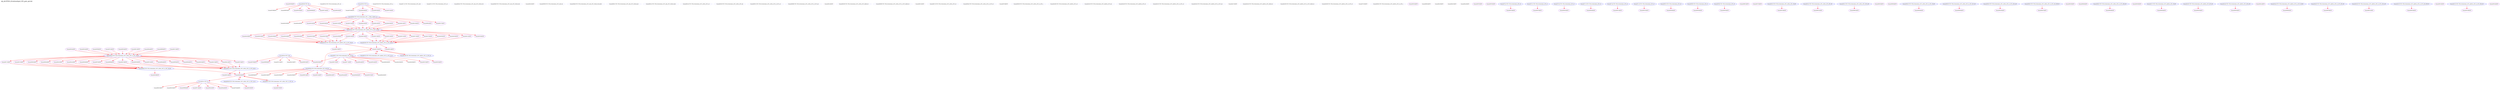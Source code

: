 digraph v3graph {
	graph	[label="obj_dir/VFSM_4ContinueInput_053_gate_opt.dot",
		 labelloc=t, labeljust=l,
		 //size="7.5,10",
		 rankdir=TB];
	n0	[fontsize=8 label="0xaaaaab965680@TOP", color=purple];
	n1	[fontsize=8 label="0xaaaaab87b8f0@TOP", color=purple, style=dotted];
	n2	[fontsize=8 label="0xaaaaab880460 TOP->clk", color=blue];
	n3	[fontsize=8 label="0xaaaaab8812e0 TOP->FSM_4ContinueInput__DOT__clk", color=blue, style=dotted];
	n4	[fontsize=8 label="0xaaaaab87ba80@TOP", color=purple, style=dotted];
	n5	[fontsize=8 label="0xaaaaab5f5020 TOP->in", color=blue];
	n6	[fontsize=8 label="0xaaaaab87bf30 TOP->FSM_4ContinueInput__DOT__in", color=blue, style=dotted];
	n7	[fontsize=8 label="0xaaaaab87bc10@TOP", color=purple, style=dotted];
	n8	[fontsize=8 label="0xaaaaab881da0 TOP->reset", color=blue];
	n9	[fontsize=8 label="0xaaaaab87c120 TOP->FSM_4ContinueInput__DOT__reset", color=blue, style=dotted];
	n10	[fontsize=8 label="0xaaaaab87bda0@TOP", color=purple, style=dotted];
	n11	[fontsize=8 label="0xaaaaab8823c0 TOP->out", color=blue];
	n12	[fontsize=8 label="0xaaaaab87c310 TOP->FSM_4ContinueInput__DOT__out", color=blue, style=dotted];
	n13	[fontsize=8 label="0xaaaaab885a60@TOP", color=purple];
	n14	[fontsize=8 label="0xaaaaab889a60 TOP->FSM_4ContinueInput__DOT____Vcellinp__stateMux__lut", color=blue];
	n15	[fontsize=8 label="0xaaaaab889f20@TOP", color=purple, style=dotted];
	n16	[fontsize=8 label="0xaaaaab88ae20 TOP->FSM_4ContinueInput__DOT__state__DOT__Module_clock", color=blue, style=dotted];
	n17	[fontsize=8 label="0xaaaaab88a220@TOP", color=purple, style=dotted];
	n18	[fontsize=8 label="0xaaaaab88af00 TOP->FSM_4ContinueInput__DOT__state__DOT__Module_reset", color=blue, style=dotted];
	n19	[fontsize=8 label="0xaaaaab88a520@TOP", color=purple, style=dotted];
	n20	[fontsize=8 label="0xaaaaab885980 TOP->FSM_4ContinueInput__DOT__state_wen", color=blue, style=dotted];
	n21	[fontsize=8 label="0xaaaaab88afe0 TOP->FSM_4ContinueInput__DOT__state__DOT__Module_write_enable", color=blue, style=dotted];
	n22	[fontsize=8 label="0xaaaaab88a820@TOP", color=purple, style=dotted];
	n23	[fontsize=8 label="0xaaaaab8857c0 TOP->FSM_4ContinueInput__DOT__state_din", color=blue];
	n24	[fontsize=8 label="0xaaaaab88b0c0 TOP->FSM_4ContinueInput__DOT__state__DOT__Module_input", color=blue, style=dotted];
	n25	[fontsize=8 label="0xaaaaab88ab20@TOP", color=purple, style=dotted];
	n26	[fontsize=8 label="0xaaaaab8858a0 TOP->FSM_4ContinueInput__DOT__state_dout", color=blue];
	n27	[fontsize=8 label="0xaaaaab88b1a0 TOP->FSM_4ContinueInput__DOT__state__DOT__Module_output", color=blue, style=dotted];
	n28	[fontsize=8 label="0xaaaaab88bc00@TOP", color=purple, style=dotted];
	n29	[fontsize=8 label="0xaaaaab88c4a0 TOP->FSM_4ContinueInput__DOT__outMux__DOT__out", color=blue, style=dotted];
	n30	[fontsize=8 label="0xaaaaab88bf00@TOP", color=purple, style=dotted];
	n31	[fontsize=8 label="0xaaaaab88c580 TOP->FSM_4ContinueInput__DOT__outMux__DOT__key", color=blue, style=dotted];
	n32	[fontsize=8 label="0xaaaaab88c820@TOP", color=purple, style=dotted];
	n33	[fontsize=8 label="0xaaaaab88d7a0 TOP->FSM_4ContinueInput__DOT__outMux__DOT__i0__DOT__out", color=blue, style=dotted];
	n34	[fontsize=8 label="0xaaaaab88cb20@TOP", color=purple, style=dotted];
	n35	[fontsize=8 label="0xaaaaab88d880 TOP->FSM_4ContinueInput__DOT__outMux__DOT__i0__DOT__key", color=blue, style=dotted];
	n36	[fontsize=8 label="0xaaaaab88ce20@TOP", color=purple, style=dotted];
	n37	[fontsize=8 label="0xaaaaab88c660 TOP->FSM_4ContinueInput__DOT__outMux__DOT__default_out", color=blue, style=dotted];
	n38	[fontsize=8 label="0xaaaaab88d960 TOP->FSM_4ContinueInput__DOT__outMux__DOT__i0__DOT__default_out", color=blue, style=dotted];
	n39	[fontsize=8 label="0xaaaaab88d120@TOP", color=purple, style=dotted];
	n40	[fontsize=8 label="0xaaaaab88c740 TOP->FSM_4ContinueInput__DOT__outMux__DOT__lut", color=blue, style=dotted];
	n41	[fontsize=8 label="0xaaaaab88da40 TOP->FSM_4ContinueInput__DOT__outMux__DOT__i0__DOT__lut", color=blue, style=dotted];
	n42	[fontsize=8 label="0xaaaaab88dea0@TOP", color=purple];
	n43	[fontsize=8 label="0xaaaaab88dc00 TOP->FSM_4ContinueInput__DOT__outMux__DOT__i0__DOT__pair_list", color=blue];
	n44	[fontsize=8 label="0xaaaaab88e3c0@TOP", color=purple];
	n45	[fontsize=8 label="0xaaaaab88ddc0 TOP->FSM_4ContinueInput__DOT__outMux__DOT__i0__DOT__data_list", color=blue];
	n46	[fontsize=8 label="0xaaaaab88ee10@TOP", color=purple];
	n47	[fontsize=8 label="0xaaaaab88dce0 TOP->FSM_4ContinueInput__DOT__outMux__DOT__i0__DOT__key_list", color=blue];
	n48	[fontsize=8 label="0xaaaaab88f860@TOP", color=purple];
	n49	[fontsize=8 label="0xaaaaab88fd80@TOP", color=purple];
	n50	[fontsize=8 label="0xaaaaab8907d0@TOP", color=purple];
	n51	[fontsize=8 label="0xaaaaab891220@TOP", color=purple];
	n52	[fontsize=8 label="0xaaaaab891740@TOP", color=purple];
	n53	[fontsize=8 label="0xaaaaab892190@TOP", color=purple];
	n54	[fontsize=8 label="0xaaaaab892be0@TOP", color=purple];
	n55	[fontsize=8 label="0xaaaaab893100@TOP", color=purple];
	n56	[fontsize=8 label="0xaaaaab893b50@TOP", color=purple];
	n57	[fontsize=8 label="0xaaaaab8945a0@TOP", color=purple];
	n58	[fontsize=8 label="0xaaaaab894ac0@TOP", color=purple];
	n59	[fontsize=8 label="0xaaaaab895510@TOP", color=purple];
	n60	[fontsize=8 label="0xaaaaab895f60@TOP", color=purple];
	n61	[fontsize=8 label="0xaaaaab896480@TOP", color=purple];
	n62	[fontsize=8 label="0xaaaaab896f50@TOP", color=purple];
	n63	[fontsize=8 label="0xaaaaab897a60@TOP", color=purple];
	n64	[fontsize=8 label="0xaaaaab897fc0@TOP", color=purple];
	n65	[fontsize=8 label="0xaaaaab898a90@TOP", color=purple];
	n66	[fontsize=8 label="0xaaaaab8995a0@TOP", color=purple];
	n67	[fontsize=8 label="0xaaaaab899b00@TOP", color=purple];
	n68	[fontsize=8 label="0xaaaaab89a5d0@TOP", color=purple];
	n69	[fontsize=8 label="0xaaaaab89b130@TOP", color=purple];
	n70	[fontsize=8 label="0xaaaaab89b6e0@TOP", color=purple];
	n71	[fontsize=8 label="0xaaaaab89c250@TOP", color=purple];
	n72	[fontsize=8 label="0xaaaaab9680e0@TOP", color=purple];
	n73	[fontsize=8 label="0xaaaaab89cdb0 TOP->FSM_4ContinueInput__DOT__outMux__DOT__i0__DOT__lut_out", color=blue];
	n74	[fontsize=8 label="0xaaaaab89cf70 TOP->FSM_4ContinueInput__DOT__outMux__DOT__i0__DOT__hit", color=blue];
	n75	[fontsize=8 label="0xaaaaab967ef0@TOP", color=purple, style=dotted];
	n76	[fontsize=8 label="0xaaaaab89d0d0 TOP->FSM_4ContinueInput__DOT__outMux__DOT__i0__DOT__i", color=blue, style=dotted];
	n77	[fontsize=8 label="0xaaaaab8a2d00@TOP", color=purple, style=dotted];
	n78	[fontsize=8 label="0xaaaaab8a3b60 TOP->FSM_4ContinueInput__DOT__stateMux__DOT__out", color=blue, style=dotted];
	n79	[fontsize=8 label="0xaaaaab8a3080@TOP", color=purple, style=dotted];
	n80	[fontsize=8 label="0xaaaaab8a3c80 TOP->FSM_4ContinueInput__DOT__stateMux__DOT__key", color=blue, style=dotted];
	n81	[fontsize=8 label="0xaaaaab8a3400@TOP", color=purple, style=dotted];
	n82	[fontsize=8 label="0xaaaaab8a3e80 TOP->FSM_4ContinueInput__DOT__stateMux__DOT__lut", color=blue, style=dotted];
	n83	[fontsize=8 label="0xaaaaab8a3fe0@TOP", color=purple, style=dotted];
	n84	[fontsize=8 label="0xaaaaab8a5320 TOP->FSM_4ContinueInput__DOT__stateMux__DOT__i0__DOT__out", color=blue, style=dotted];
	n85	[fontsize=8 label="0xaaaaab8a4360@TOP", color=purple, style=dotted];
	n86	[fontsize=8 label="0xaaaaab8a5440 TOP->FSM_4ContinueInput__DOT__stateMux__DOT__i0__DOT__key", color=blue, style=dotted];
	n87	[fontsize=8 label="0xaaaaab8a4720@TOP", color=purple, style=dotted];
	n88	[fontsize=8 label="0xaaaaab8a3da0 TOP->FSM_4ContinueInput__DOT__stateMux__DOT__default_out", color=blue, style=dotted];
	n89	[fontsize=8 label="0xaaaaab8a5560 TOP->FSM_4ContinueInput__DOT__stateMux__DOT__i0__DOT__default_out", color=blue, style=dotted];
	n90	[fontsize=8 label="0xaaaaab8a4ae0@TOP", color=purple, style=dotted];
	n91	[fontsize=8 label="0xaaaaab8a5680 TOP->FSM_4ContinueInput__DOT__stateMux__DOT__i0__DOT__lut", color=blue, style=dotted];
	n92	[fontsize=8 label="0xaaaaab8a5c20@TOP", color=purple];
	n93	[fontsize=8 label="0xaaaaab8a58c0 TOP->FSM_4ContinueInput__DOT__stateMux__DOT__i0__DOT__pair_list", color=blue];
	n94	[fontsize=8 label="0xaaaaab8a6530@TOP", color=purple];
	n95	[fontsize=8 label="0xaaaaab8a5b00 TOP->FSM_4ContinueInput__DOT__stateMux__DOT__i0__DOT__data_list", color=blue];
	n96	[fontsize=8 label="0xaaaaab8a7050@TOP", color=purple];
	n97	[fontsize=8 label="0xaaaaab8a59e0 TOP->FSM_4ContinueInput__DOT__stateMux__DOT__i0__DOT__key_list", color=blue];
	n98	[fontsize=8 label="0xaaaaab8a7bc0@TOP", color=purple];
	n99	[fontsize=8 label="0xaaaaab8a8520@TOP", color=purple];
	n100	[fontsize=8 label="0xaaaaab8a9090@TOP", color=purple];
	n101	[fontsize=8 label="0xaaaaab8a9c00@TOP", color=purple];
	n102	[fontsize=8 label="0xaaaaab8aa560@TOP", color=purple];
	n103	[fontsize=8 label="0xaaaaab8ab0d0@TOP", color=purple];
	n104	[fontsize=8 label="0xaaaaab8abc40@TOP", color=purple];
	n105	[fontsize=8 label="0xaaaaab8ac5a0@TOP", color=purple];
	n106	[fontsize=8 label="0xaaaaab8ad110@TOP", color=purple];
	n107	[fontsize=8 label="0xaaaaab8adc80@TOP", color=purple];
	n108	[fontsize=8 label="0xaaaaab8ae5e0@TOP", color=purple];
	n109	[fontsize=8 label="0xaaaaab8af150@TOP", color=purple];
	n110	[fontsize=8 label="0xaaaaab8afcc0@TOP", color=purple];
	n111	[fontsize=8 label="0xaaaaab8b0620@TOP", color=purple];
	n112	[fontsize=8 label="0xaaaaab8b1190@TOP", color=purple];
	n113	[fontsize=8 label="0xaaaaab8b1d00@TOP", color=purple];
	n114	[fontsize=8 label="0xaaaaab8b2660@TOP", color=purple];
	n115	[fontsize=8 label="0xaaaaab8b31d0@TOP", color=purple];
	n116	[fontsize=8 label="0xaaaaab8b3d40@TOP", color=purple];
	n117	[fontsize=8 label="0xaaaaab8b46a0@TOP", color=purple];
	n118	[fontsize=8 label="0xaaaaab8b5210@TOP", color=purple];
	n119	[fontsize=8 label="0xaaaaab8b5d80@TOP", color=purple];
	n120	[fontsize=8 label="0xaaaaab8b66e0@TOP", color=purple];
	n121	[fontsize=8 label="0xaaaaab8b7250@TOP", color=purple];
	n122	[fontsize=8 label="0xaaaaab9755b0@TOP", color=purple];
	n123	[fontsize=8 label="0xaaaaab8b7dc0 TOP->FSM_4ContinueInput__DOT__stateMux__DOT__i0__DOT__lut_out", color=blue];
	n124	[fontsize=8 label="0xaaaaab8b7f80 TOP->FSM_4ContinueInput__DOT__stateMux__DOT__i0__DOT__hit", color=blue];
	n125	[fontsize=8 label="0xaaaaab975430@TOP", color=purple, style=dotted];
	n126	[fontsize=8 label="0xaaaaab8b80a0 TOP->FSM_4ContinueInput__DOT__stateMux__DOT__i0__DOT__i", color=blue, style=dotted];
	n127	[fontsize=8 label="0xaaaaab965a00@TOP", color=purple];
	n128	[fontsize=8 label="0xaaaaab889b40@TOP", color=purple, style=dotted];
	n129	[fontsize=8 label="0xaaaaab8be1f0@TOP", color=purple, style=dotted];
	n130	[fontsize=8 label="0xaaaaab8be610@TOP", color=purple, style=dotted];
	n131	[fontsize=8 label="0xaaaaab8bea30@TOP", color=purple, style=dotted];
	n132	[fontsize=8 label="0xaaaaab965d30@TOP", color=purple];
	n133	[fontsize=8 label="0xaaaaab88b280@TOP", color=purple];
	n134	[fontsize=8 label="0xaaaaab965f70@TOP", color=purple];
	n135	[fontsize=8 label="0xaaaaab965050@TOP", color=purple];
	n136	[fontsize=8 label="0xaaaaab9669f0@TOP", color=purple];
	n137	[fontsize=8 label="0xaaaaab9662d0@TOP", color=purple];
	n138	[fontsize=8 label="0xaaaaab966620@TOP", color=purple];
	n139	[fontsize=8 label="0xaaaaab966f90@TOP", color=purple];
	n140	[fontsize=8 label="0xaaaaab9672e0@TOP", color=purple];
	n141	[fontsize=8 label="0xaaaaab967630@TOP", color=purple];
	n142	[fontsize=8 label="0xaaaaab967980@TOP", color=purple];
	n143	[fontsize=8 label="0xaaaaab967cd0@TOP", color=purple];
	n144	[fontsize=8 label="0xaaaaab967de0@TOP", color=purple];
	n145	[fontsize=8 label="0xaaaaab87b1e0 TOP->FSM_4ContinueInput__DOT__S0", color=blue];
	n146	[fontsize=8 label="0xaaaaab9847f0@TOP", color=purple];
	n147	[fontsize=8 label="0xaaaaab87d110 TOP->FSM_4ContinueInput__DOT__S1", color=blue];
	n148	[fontsize=8 label="0xaaaaab984b40@TOP", color=purple];
	n149	[fontsize=8 label="0xaaaaab87d2a0 TOP->FSM_4ContinueInput__DOT__S2", color=blue];
	n150	[fontsize=8 label="0xaaaaab984e90@TOP", color=purple];
	n151	[fontsize=8 label="0xaaaaab87c7a0 TOP->FSM_4ContinueInput__DOT__S3", color=blue];
	n152	[fontsize=8 label="0xaaaaab9851e0@TOP", color=purple];
	n153	[fontsize=8 label="0xaaaaab87c4a0 TOP->FSM_4ContinueInput__DOT__S4", color=blue];
	n154	[fontsize=8 label="0xaaaaab985530@TOP", color=purple];
	n155	[fontsize=8 label="0xaaaaab87cc40 TOP->FSM_4ContinueInput__DOT__S5", color=blue];
	n156	[fontsize=8 label="0xaaaaab985880@TOP", color=purple];
	n157	[fontsize=8 label="0xaaaaab885520 TOP->FSM_4ContinueInput__DOT__S6", color=blue];
	n158	[fontsize=8 label="0xaaaaab985bd0@TOP", color=purple];
	n159	[fontsize=8 label="0xaaaaab885600 TOP->FSM_4ContinueInput__DOT__S7", color=blue];
	n160	[fontsize=8 label="0xaaaaab985f20@TOP", color=purple];
	n161	[fontsize=8 label="0xaaaaab8856e0 TOP->FSM_4ContinueInput__DOT__S8", color=blue];
	n162	[fontsize=8 label="0xaaaaab986270@TOP", color=purple];
	n163	[fontsize=8 label="0xaaaaab9865c0@TOP", color=purple];
	n164	[fontsize=8 label="0xaaaaab986910@TOP", color=purple];
	n165	[fontsize=8 label="0xaaaaab986c60@TOP", color=purple];
	n166	[fontsize=8 label="0xaaaaab986fb0@TOP", color=purple];
	n167	[fontsize=8 label="0xaaaaab987300@TOP", color=purple];
	n168	[fontsize=8 label="0xaaaaab987710@TOP", color=purple];
	n169	[fontsize=8 label="0xaaaaab987ae0@TOP", color=purple];
	n170	[fontsize=8 label="0xaaaaab987ed0@TOP", color=purple];
	n171	[fontsize=8 label="0xaaaaab88c200 TOP->FSM_4ContinueInput__DOT__outMux__DOT__NR_KEY", color=blue];
	n172	[fontsize=8 label="0xaaaaab9882c0@TOP", color=purple];
	n173	[fontsize=8 label="0xaaaaab88c2e0 TOP->FSM_4ContinueInput__DOT__outMux__DOT__KEY_LEN", color=blue];
	n174	[fontsize=8 label="0xaaaaab9886c0@TOP", color=purple];
	n175	[fontsize=8 label="0xaaaaab88c3c0 TOP->FSM_4ContinueInput__DOT__outMux__DOT__DATA_LEN", color=blue];
	n176	[fontsize=8 label="0xaaaaab988ac0@TOP", color=purple];
	n177	[fontsize=8 label="0xaaaaab988ec0@TOP", color=purple];
	n178	[fontsize=8 label="0xaaaaab9892d0@TOP", color=purple];
	n179	[fontsize=8 label="0xaaaaab9896d0@TOP", color=purple];
	n180	[fontsize=8 label="0xaaaaab989a80@TOP", color=purple];
	n181	[fontsize=8 label="0xaaaaab88d420 TOP->FSM_4ContinueInput__DOT__outMux__DOT__i0__DOT__NR_KEY", color=blue];
	n182	[fontsize=8 label="0xaaaaab989e90@TOP", color=purple];
	n183	[fontsize=8 label="0xaaaaab88d500 TOP->FSM_4ContinueInput__DOT__outMux__DOT__i0__DOT__KEY_LEN", color=blue];
	n184	[fontsize=8 label="0xaaaaab98a260@TOP", color=purple];
	n185	[fontsize=8 label="0xaaaaab88d5e0 TOP->FSM_4ContinueInput__DOT__outMux__DOT__i0__DOT__DATA_LEN", color=blue];
	n186	[fontsize=8 label="0xaaaaab98a670@TOP", color=purple];
	n187	[fontsize=8 label="0xaaaaab88d6c0 TOP->FSM_4ContinueInput__DOT__outMux__DOT__i0__DOT__HAS_DEFAULT", color=blue];
	n188	[fontsize=8 label="0xaaaaab98aab0@TOP", color=purple];
	n189	[fontsize=8 label="0xaaaaab98aea0@TOP", color=purple];
	n190	[fontsize=8 label="0xaaaaab98b290@TOP", color=purple];
	n191	[fontsize=8 label="0xaaaaab98b6e0@TOP", color=purple];
	n192	[fontsize=8 label="0xaaaaab98baf0@TOP", color=purple];
	n193	[fontsize=8 label="0xaaaaab88db20 TOP->FSM_4ContinueInput__DOT__outMux__DOT__i0__DOT__PAIR_LEN", color=blue];
	n194	[fontsize=8 label="0xaaaaab98bed0@TOP", color=purple];
	n195	[fontsize=8 label="0xaaaaab98c2e0@TOP", color=purple];
	n196	[fontsize=8 label="0xaaaaab98c6f0@TOP", color=purple];
	n197	[fontsize=8 label="0xaaaaab98cb00@TOP", color=purple];
	n198	[fontsize=8 label="0xaaaaab98cf70@TOP", color=purple];
	n199	[fontsize=8 label="0xaaaaab98d360@TOP", color=purple];
	n200	[fontsize=8 label="0xaaaaab98d8a0@TOP", color=purple];
	n201	[fontsize=8 label="0xaaaaab8a37c0 TOP->FSM_4ContinueInput__DOT__stateMux__DOT__NR_KEY", color=blue];
	n202	[fontsize=8 label="0xaaaaab98dc90@TOP", color=purple];
	n203	[fontsize=8 label="0xaaaaab8a3920 TOP->FSM_4ContinueInput__DOT__stateMux__DOT__KEY_LEN", color=blue];
	n204	[fontsize=8 label="0xaaaaab98e0a0@TOP", color=purple];
	n205	[fontsize=8 label="0xaaaaab8a3a40 TOP->FSM_4ContinueInput__DOT__stateMux__DOT__DATA_LEN", color=blue];
	n206	[fontsize=8 label="0xaaaaab98e4a0@TOP", color=purple];
	n207	[fontsize=8 label="0xaaaaab98e890@TOP", color=purple];
	n208	[fontsize=8 label="0xaaaaab98eca0@TOP", color=purple];
	n209	[fontsize=8 label="0xaaaaab98f0a0@TOP", color=purple];
	n210	[fontsize=8 label="0xaaaaab98f460@TOP", color=purple];
	n211	[fontsize=8 label="0xaaaaab8a4ea0 TOP->FSM_4ContinueInput__DOT__stateMux__DOT__i0__DOT__NR_KEY", color=blue];
	n212	[fontsize=8 label="0xaaaaab98f7f0@TOP", color=purple];
	n213	[fontsize=8 label="0xaaaaab8a4fc0 TOP->FSM_4ContinueInput__DOT__stateMux__DOT__i0__DOT__KEY_LEN", color=blue];
	n214	[fontsize=8 label="0xaaaaab98fc10@TOP", color=purple];
	n215	[fontsize=8 label="0xaaaaab8a50e0 TOP->FSM_4ContinueInput__DOT__stateMux__DOT__i0__DOT__DATA_LEN", color=blue];
	n216	[fontsize=8 label="0xaaaaab990030@TOP", color=purple];
	n217	[fontsize=8 label="0xaaaaab8a5200 TOP->FSM_4ContinueInput__DOT__stateMux__DOT__i0__DOT__HAS_DEFAULT", color=blue];
	n218	[fontsize=8 label="0xaaaaab990440@TOP", color=purple];
	n219	[fontsize=8 label="0xaaaaab990870@TOP", color=purple];
	n220	[fontsize=8 label="0xaaaaab990c50@TOP", color=purple];
	n221	[fontsize=8 label="0xaaaaab991070@TOP", color=purple];
	n222	[fontsize=8 label="0xaaaaab991480@TOP", color=purple];
	n223	[fontsize=8 label="0xaaaaab8a57a0 TOP->FSM_4ContinueInput__DOT__stateMux__DOT__i0__DOT__PAIR_LEN", color=blue];
	n224	[fontsize=8 label="0xaaaaab9918b0@TOP", color=purple];
	n225	[fontsize=8 label="0xaaaaab991ce0@TOP", color=purple];
	n226	[fontsize=8 label="0xaaaaab992100@TOP", color=purple];
	n227	[fontsize=8 label="0xaaaaab992530@TOP", color=purple];
	n228	[fontsize=8 label="0xaaaaab992930@TOP", color=purple];
	n229	[fontsize=8 label="0xaaaaab992da0@TOP", color=purple];
	n2 -> n1 [fontsize=8 label="" weight=1 color=red];
	n2 -> n132 [fontsize=8 label="" weight=1 color=red];
	n2 -> n136 [fontsize=8 label="" weight=1 color=red];
	n2 -> n15 [fontsize=8 label="" weight=1 color=red];
	n2 -> n140 [fontsize=8 label="" weight=1 color=red];
	n2 -> n165 [fontsize=8 label="" weight=1 color=red];
	n5 -> n4 [fontsize=8 label="" weight=1 color=red];
	n5 -> n13 [fontsize=8 label="" weight=9 color=red];
	n5 -> n137 [fontsize=8 label="" weight=1 color=red];
	n5 -> n141 [fontsize=8 label="" weight=1 color=red];
	n8 -> n7 [fontsize=8 label="" weight=1 color=red];
	n8 -> n133 [fontsize=8 label="" weight=1 color=red];
	n8 -> n138 [fontsize=8 label="" weight=1 color=red];
	n8 -> n17 [fontsize=8 label="" weight=1 color=red];
	n8 -> n142 [fontsize=8 label="" weight=1 color=red];
	n8 -> n166 [fontsize=8 label="" weight=1 color=red];
	n11 -> n10 [fontsize=8 label="" weight=1 color=red];
	n11 -> n139 [fontsize=8 label="" weight=1 color=red];
	n11 -> n28 [fontsize=8 label="" weight=1 color=red];
	n11 -> n143 [fontsize=8 label="" weight=1 color=red];
	n11 -> n32 [fontsize=8 label="" weight=1 color=red];
	n11 -> n176 [fontsize=8 label="" weight=1 color=red];
	n11 -> n188 [fontsize=8 label="" weight=1 color=red];
	n13 -> n14 [fontsize=8 label="" weight=1 color=red];
	n14 -> n81 [fontsize=8 label="" weight=1 color=red];
	n14 -> n92 [fontsize=8 label="" weight=1 color=red];
	n14 -> n98 [fontsize=8 label="" weight=1 color=red];
	n14 -> n101 [fontsize=8 label="" weight=1 color=red];
	n14 -> n104 [fontsize=8 label="" weight=1 color=red];
	n14 -> n107 [fontsize=8 label="" weight=1 color=red];
	n14 -> n110 [fontsize=8 label="" weight=1 color=red];
	n14 -> n113 [fontsize=8 label="" weight=1 color=red];
	n14 -> n116 [fontsize=8 label="" weight=1 color=red];
	n14 -> n119 [fontsize=8 label="" weight=1 color=red];
	n14 -> n90 [fontsize=8 label="" weight=1 color=red];
	n14 -> n209 [fontsize=8 label="" weight=1 color=red];
	n14 -> n221 [fontsize=8 label="" weight=1 color=red];
	n23 -> n22 [fontsize=8 label="" weight=1 color=red];
	n23 -> n77 [fontsize=8 label="" weight=1 color=red];
	n23 -> n133 [fontsize=8 label="" weight=1 color=red];
	n23 -> n162 [fontsize=8 label="" weight=1 color=red];
	n23 -> n168 [fontsize=8 label="" weight=1 color=red];
	n23 -> n83 [fontsize=8 label="" weight=1 color=red];
	n23 -> n206 [fontsize=8 label="" weight=1 color=red];
	n23 -> n218 [fontsize=8 label="" weight=1 color=red];
	n26 -> n25 [fontsize=8 label="" weight=1 color=red];
	n26 -> n30 [fontsize=8 label="" weight=1 color=red];
	n26 -> n72 [fontsize=8 label="" weight=18 color=red];
	n26 -> n79 [fontsize=8 label="" weight=1 color=red];
	n26 -> n122 [fontsize=8 label="" weight=18 color=red];
	n26 -> n163 [fontsize=8 label="" weight=1 color=red];
	n26 -> n169 [fontsize=8 label="" weight=1 color=red];
	n26 -> n34 [fontsize=8 label="" weight=1 color=red];
	n26 -> n177 [fontsize=8 label="" weight=1 color=red];
	n26 -> n189 [fontsize=8 label="" weight=1 color=red];
	n26 -> n85 [fontsize=8 label="" weight=1 color=red];
	n26 -> n207 [fontsize=8 label="" weight=1 color=red];
	n26 -> n219 [fontsize=8 label="" weight=1 color=red];
	n42 -> n43 [fontsize=8 label="" weight=1 color=red];
	n43 -> n44 [fontsize=8 label="" weight=1 color=red];
	n43 -> n46 [fontsize=8 label="" weight=1 color=red];
	n43 -> n49 [fontsize=8 label="" weight=1 color=red];
	n43 -> n50 [fontsize=8 label="" weight=1 color=red];
	n43 -> n52 [fontsize=8 label="" weight=1 color=red];
	n43 -> n53 [fontsize=8 label="" weight=1 color=red];
	n43 -> n55 [fontsize=8 label="" weight=1 color=red];
	n43 -> n56 [fontsize=8 label="" weight=1 color=red];
	n43 -> n58 [fontsize=8 label="" weight=1 color=red];
	n43 -> n59 [fontsize=8 label="" weight=1 color=red];
	n43 -> n61 [fontsize=8 label="" weight=1 color=red];
	n43 -> n62 [fontsize=8 label="" weight=1 color=red];
	n43 -> n64 [fontsize=8 label="" weight=1 color=red];
	n43 -> n65 [fontsize=8 label="" weight=1 color=red];
	n43 -> n67 [fontsize=8 label="" weight=1 color=red];
	n43 -> n68 [fontsize=8 label="" weight=1 color=red];
	n43 -> n70 [fontsize=8 label="" weight=1 color=red];
	n43 -> n71 [fontsize=8 label="" weight=1 color=red];
	n43 -> n194 [fontsize=8 label="" weight=1 color=red];
	n44 -> n45 [fontsize=8 label="" weight=1 color=red];
	n45 -> n72 [fontsize=8 label="" weight=9 color=red];
	n45 -> n196 [fontsize=8 label="" weight=1 color=red];
	n46 -> n47 [fontsize=8 label="" weight=1 color=red];
	n47 -> n72 [fontsize=8 label="" weight=18 color=red];
	n47 -> n195 [fontsize=8 label="" weight=1 color=red];
	n48 -> n43 [fontsize=8 label="" weight=1 color=red];
	n49 -> n45 [fontsize=8 label="" weight=1 color=red];
	n50 -> n47 [fontsize=8 label="" weight=1 color=red];
	n51 -> n43 [fontsize=8 label="" weight=1 color=red];
	n52 -> n45 [fontsize=8 label="" weight=1 color=red];
	n53 -> n47 [fontsize=8 label="" weight=1 color=red];
	n54 -> n43 [fontsize=8 label="" weight=1 color=red];
	n55 -> n45 [fontsize=8 label="" weight=1 color=red];
	n56 -> n47 [fontsize=8 label="" weight=1 color=red];
	n57 -> n43 [fontsize=8 label="" weight=1 color=red];
	n58 -> n45 [fontsize=8 label="" weight=1 color=red];
	n59 -> n47 [fontsize=8 label="" weight=1 color=red];
	n60 -> n43 [fontsize=8 label="" weight=1 color=red];
	n61 -> n45 [fontsize=8 label="" weight=1 color=red];
	n62 -> n47 [fontsize=8 label="" weight=1 color=red];
	n63 -> n43 [fontsize=8 label="" weight=1 color=red];
	n64 -> n45 [fontsize=8 label="" weight=1 color=red];
	n65 -> n47 [fontsize=8 label="" weight=1 color=red];
	n66 -> n43 [fontsize=8 label="" weight=1 color=red];
	n67 -> n45 [fontsize=8 label="" weight=1 color=red];
	n68 -> n47 [fontsize=8 label="" weight=1 color=red];
	n69 -> n43 [fontsize=8 label="" weight=1 color=red];
	n70 -> n45 [fontsize=8 label="" weight=1 color=red];
	n71 -> n47 [fontsize=8 label="" weight=1 color=red];
	n72 -> n73 [fontsize=8 label="" weight=9 color=red];
	n72 -> n74 [fontsize=8 label="" weight=9 color=red];
	n72 -> n11 [fontsize=8 label="" weight=1 color=red];
	n73 -> n72 [fontsize=8 label="" weight=9 color=red];
	n73 -> n197 [fontsize=8 label="" weight=1 color=red];
	n74 -> n72 [fontsize=8 label="" weight=9 color=red];
	n74 -> n198 [fontsize=8 label="" weight=1 color=red];
	n92 -> n93 [fontsize=8 label="" weight=1 color=red];
	n93 -> n94 [fontsize=8 label="" weight=1 color=red];
	n93 -> n96 [fontsize=8 label="" weight=1 color=red];
	n93 -> n99 [fontsize=8 label="" weight=1 color=red];
	n93 -> n100 [fontsize=8 label="" weight=1 color=red];
	n93 -> n102 [fontsize=8 label="" weight=1 color=red];
	n93 -> n103 [fontsize=8 label="" weight=1 color=red];
	n93 -> n105 [fontsize=8 label="" weight=1 color=red];
	n93 -> n106 [fontsize=8 label="" weight=1 color=red];
	n93 -> n108 [fontsize=8 label="" weight=1 color=red];
	n93 -> n109 [fontsize=8 label="" weight=1 color=red];
	n93 -> n111 [fontsize=8 label="" weight=1 color=red];
	n93 -> n112 [fontsize=8 label="" weight=1 color=red];
	n93 -> n114 [fontsize=8 label="" weight=1 color=red];
	n93 -> n115 [fontsize=8 label="" weight=1 color=red];
	n93 -> n117 [fontsize=8 label="" weight=1 color=red];
	n93 -> n118 [fontsize=8 label="" weight=1 color=red];
	n93 -> n120 [fontsize=8 label="" weight=1 color=red];
	n93 -> n121 [fontsize=8 label="" weight=1 color=red];
	n93 -> n224 [fontsize=8 label="" weight=1 color=red];
	n94 -> n95 [fontsize=8 label="" weight=1 color=red];
	n95 -> n122 [fontsize=8 label="" weight=9 color=red];
	n95 -> n226 [fontsize=8 label="" weight=1 color=red];
	n96 -> n97 [fontsize=8 label="" weight=1 color=red];
	n97 -> n122 [fontsize=8 label="" weight=18 color=red];
	n97 -> n225 [fontsize=8 label="" weight=1 color=red];
	n98 -> n93 [fontsize=8 label="" weight=1 color=red];
	n99 -> n95 [fontsize=8 label="" weight=1 color=red];
	n100 -> n97 [fontsize=8 label="" weight=1 color=red];
	n101 -> n93 [fontsize=8 label="" weight=1 color=red];
	n102 -> n95 [fontsize=8 label="" weight=1 color=red];
	n103 -> n97 [fontsize=8 label="" weight=1 color=red];
	n104 -> n93 [fontsize=8 label="" weight=1 color=red];
	n105 -> n95 [fontsize=8 label="" weight=1 color=red];
	n106 -> n97 [fontsize=8 label="" weight=1 color=red];
	n107 -> n93 [fontsize=8 label="" weight=1 color=red];
	n108 -> n95 [fontsize=8 label="" weight=1 color=red];
	n109 -> n97 [fontsize=8 label="" weight=1 color=red];
	n110 -> n93 [fontsize=8 label="" weight=1 color=red];
	n111 -> n95 [fontsize=8 label="" weight=1 color=red];
	n112 -> n97 [fontsize=8 label="" weight=1 color=red];
	n113 -> n93 [fontsize=8 label="" weight=1 color=red];
	n114 -> n95 [fontsize=8 label="" weight=1 color=red];
	n115 -> n97 [fontsize=8 label="" weight=1 color=red];
	n116 -> n93 [fontsize=8 label="" weight=1 color=red];
	n117 -> n95 [fontsize=8 label="" weight=1 color=red];
	n118 -> n97 [fontsize=8 label="" weight=1 color=red];
	n119 -> n93 [fontsize=8 label="" weight=1 color=red];
	n120 -> n95 [fontsize=8 label="" weight=1 color=red];
	n121 -> n97 [fontsize=8 label="" weight=1 color=red];
	n122 -> n123 [fontsize=8 label="" weight=9 color=red];
	n122 -> n124 [fontsize=8 label="" weight=9 color=red];
	n122 -> n23 [fontsize=8 label="" weight=1 color=red];
	n123 -> n122 [fontsize=8 label="" weight=9 color=red];
	n123 -> n227 [fontsize=8 label="" weight=1 color=red];
	n124 -> n122 [fontsize=8 label="" weight=9 color=red];
	n124 -> n228 [fontsize=8 label="" weight=1 color=red];
	n133 -> n26 [fontsize=8 label="" weight=1 color=red];
	n145 -> n144 [fontsize=8 label="" weight=1 color=red];
	n147 -> n146 [fontsize=8 label="" weight=1 color=red];
	n149 -> n148 [fontsize=8 label="" weight=1 color=red];
	n151 -> n150 [fontsize=8 label="" weight=1 color=red];
	n153 -> n152 [fontsize=8 label="" weight=1 color=red];
	n155 -> n154 [fontsize=8 label="" weight=1 color=red];
	n157 -> n156 [fontsize=8 label="" weight=1 color=red];
	n159 -> n158 [fontsize=8 label="" weight=1 color=red];
	n161 -> n160 [fontsize=8 label="" weight=1 color=red];
	n171 -> n170 [fontsize=8 label="" weight=1 color=red];
	n173 -> n172 [fontsize=8 label="" weight=1 color=red];
	n175 -> n174 [fontsize=8 label="" weight=1 color=red];
	n181 -> n180 [fontsize=8 label="" weight=1 color=red];
	n183 -> n182 [fontsize=8 label="" weight=1 color=red];
	n185 -> n184 [fontsize=8 label="" weight=1 color=red];
	n187 -> n186 [fontsize=8 label="" weight=1 color=red];
	n193 -> n192 [fontsize=8 label="" weight=1 color=red];
	n201 -> n200 [fontsize=8 label="" weight=1 color=red];
	n203 -> n202 [fontsize=8 label="" weight=1 color=red];
	n205 -> n204 [fontsize=8 label="" weight=1 color=red];
	n211 -> n210 [fontsize=8 label="" weight=1 color=red];
	n213 -> n212 [fontsize=8 label="" weight=1 color=red];
	n215 -> n214 [fontsize=8 label="" weight=1 color=red];
	n217 -> n216 [fontsize=8 label="" weight=1 color=red];
	n223 -> n222 [fontsize=8 label="" weight=1 color=red];
}
